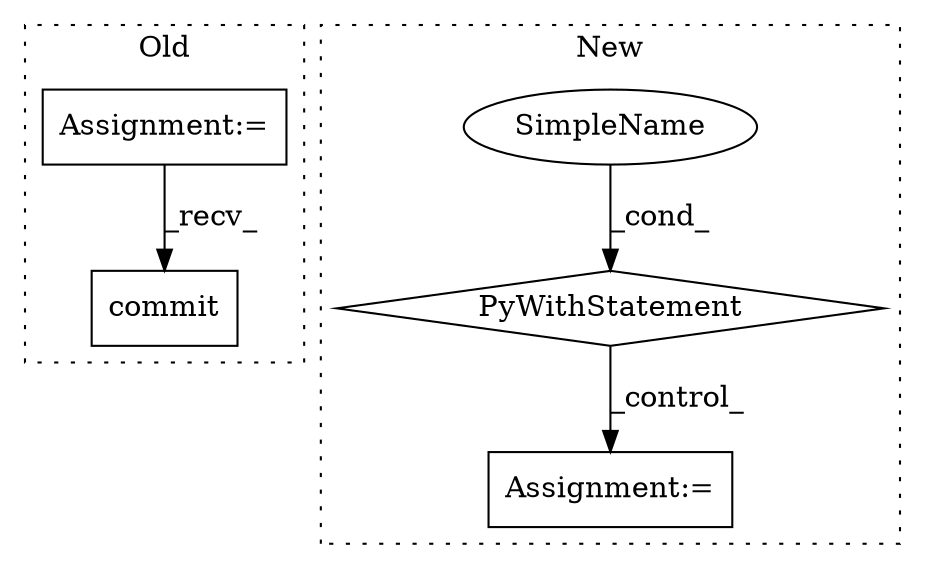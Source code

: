 digraph G {
subgraph cluster0 {
1 [label="commit" a="32" s="5229" l="8" shape="box"];
5 [label="Assignment:=" a="7" s="4871" l="1" shape="box"];
label = "Old";
style="dotted";
}
subgraph cluster1 {
2 [label="PyWithStatement" a="104" s="5731,5767" l="10,2" shape="diamond"];
3 [label="Assignment:=" a="7" s="5781" l="7" shape="box"];
4 [label="SimpleName" a="42" s="" l="" shape="ellipse"];
label = "New";
style="dotted";
}
2 -> 3 [label="_control_"];
4 -> 2 [label="_cond_"];
5 -> 1 [label="_recv_"];
}